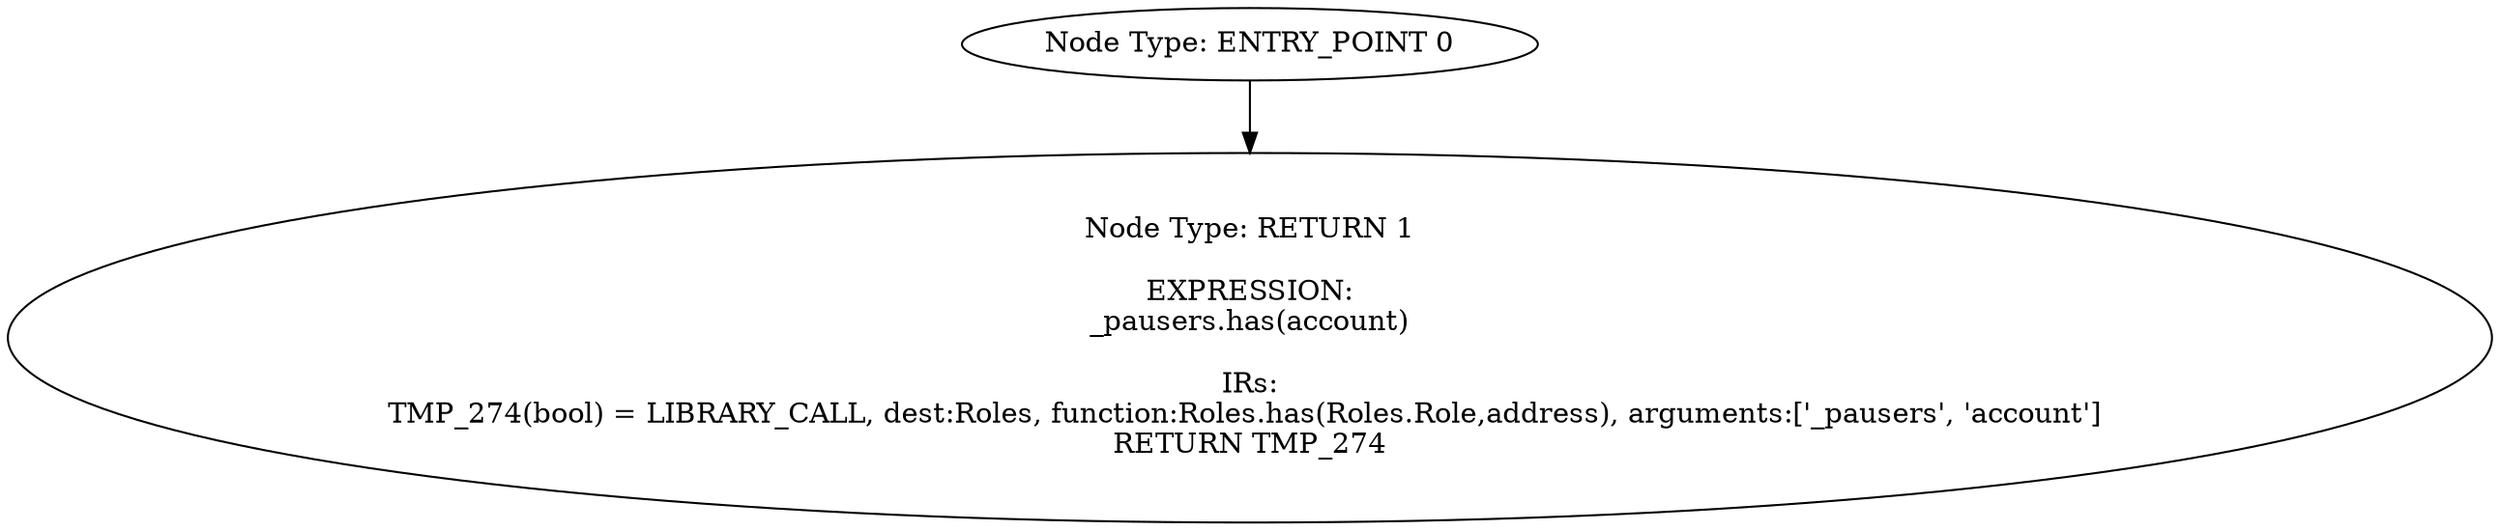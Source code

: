 digraph{
0[label="Node Type: ENTRY_POINT 0
"];
0->1;
1[label="Node Type: RETURN 1

EXPRESSION:
_pausers.has(account)

IRs:
TMP_274(bool) = LIBRARY_CALL, dest:Roles, function:Roles.has(Roles.Role,address), arguments:['_pausers', 'account'] 
RETURN TMP_274"];
}
